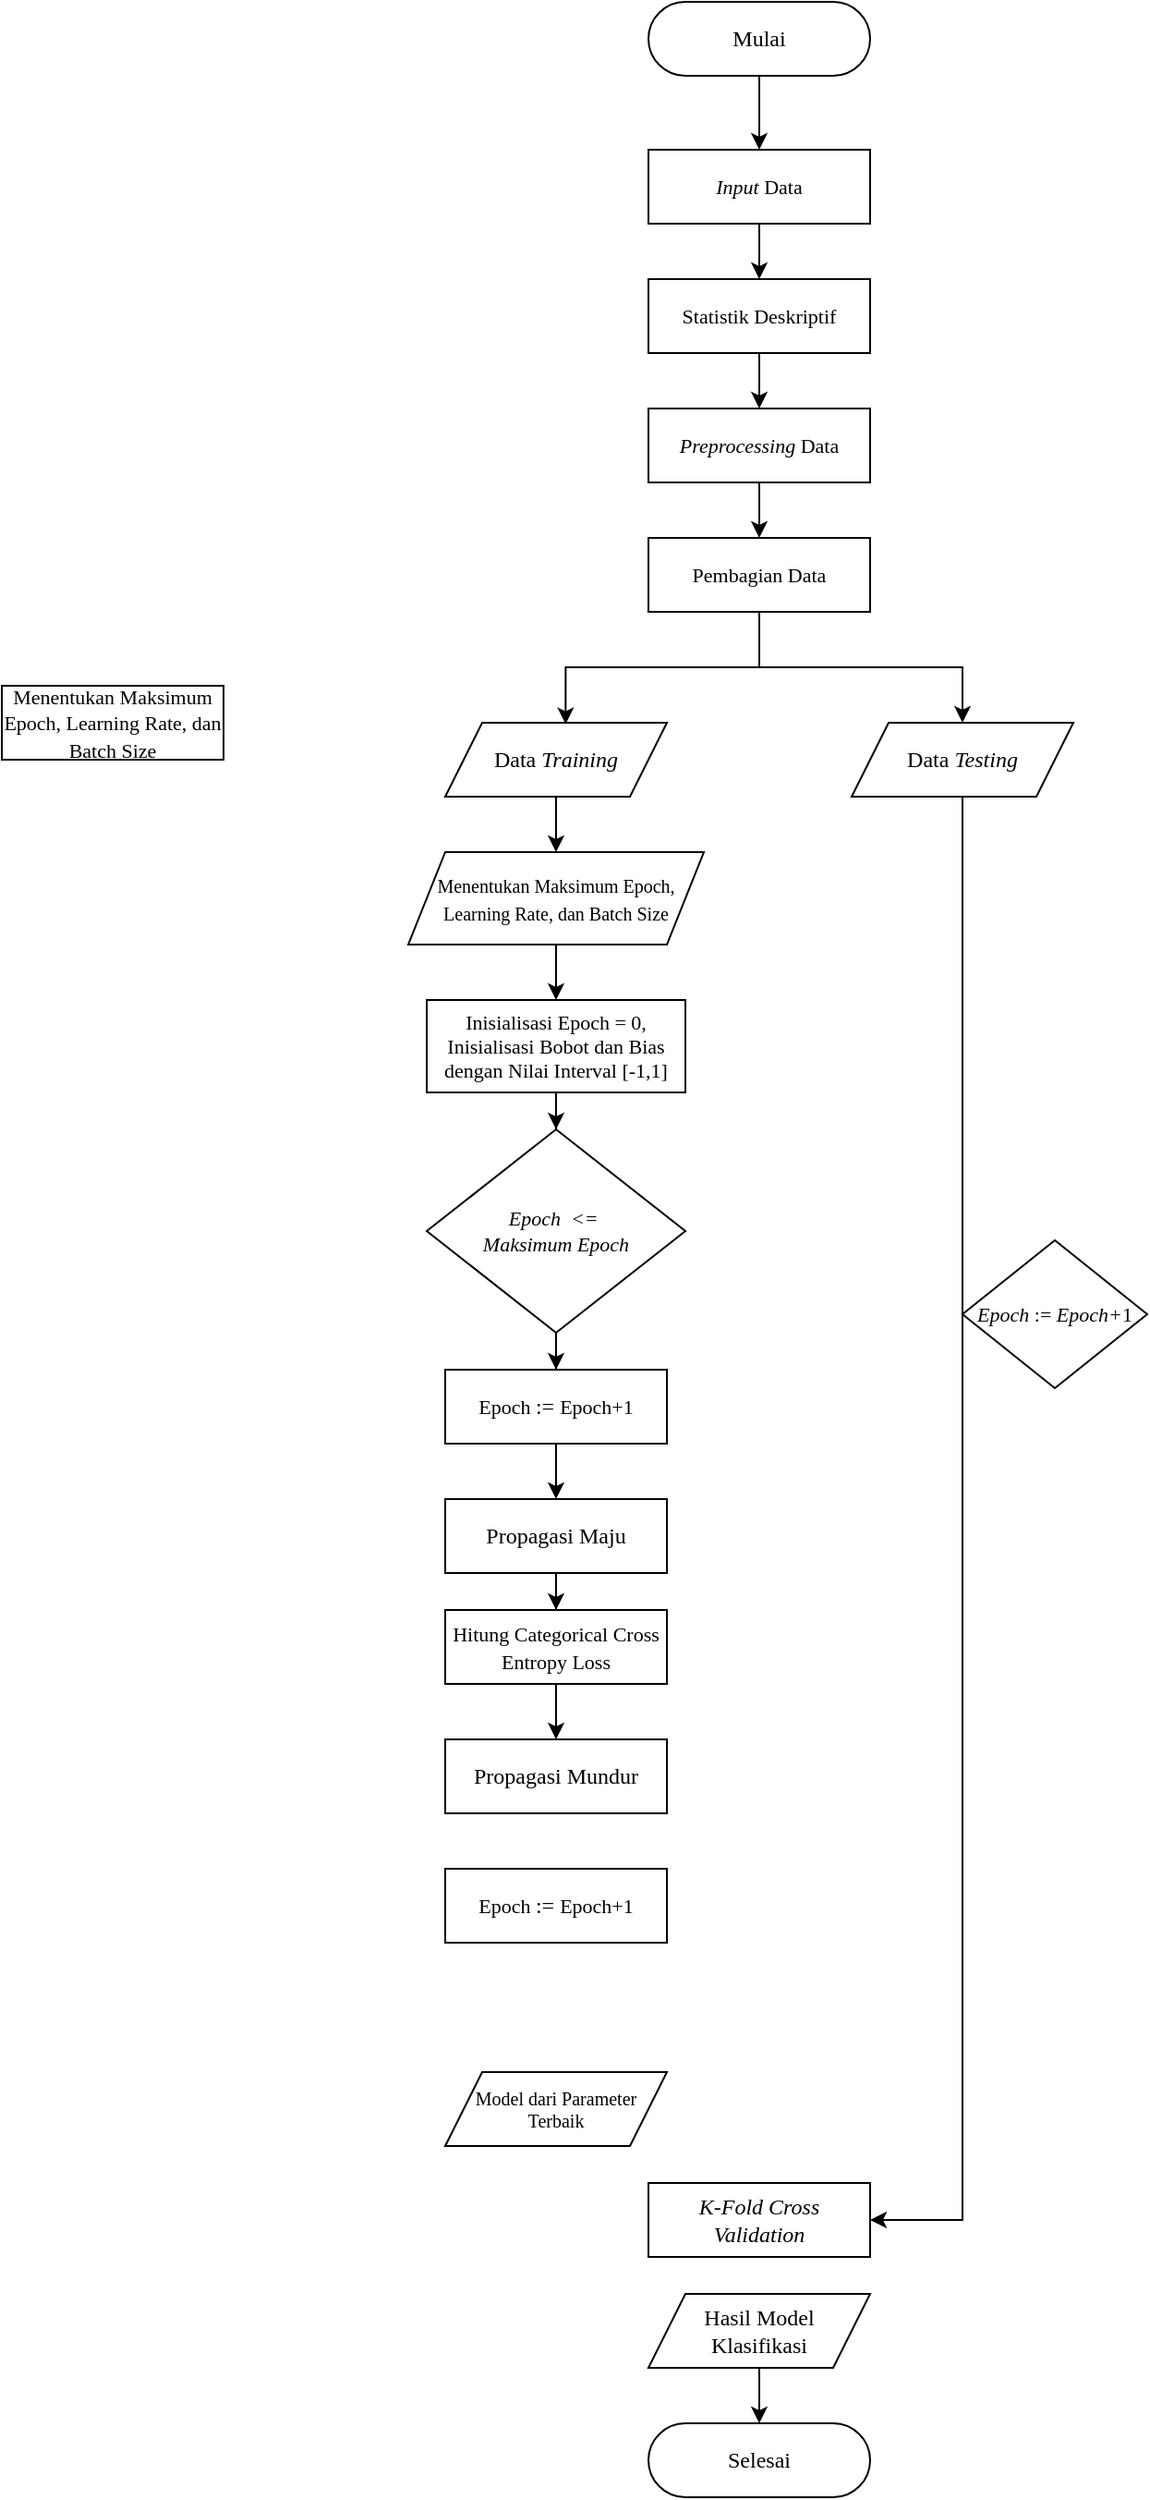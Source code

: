<mxfile version="21.3.4" type="github">
  <diagram name="Halaman-1" id="IDPkt6IPQC_1jw6kws_v">
    <mxGraphModel dx="1348" dy="613" grid="1" gridSize="10" guides="0" tooltips="1" connect="1" arrows="1" fold="1" page="1" pageScale="1" pageWidth="827" pageHeight="1169" math="0" shadow="0">
      <root>
        <mxCell id="0" />
        <mxCell id="1" parent="0" />
        <mxCell id="IdXI2zrkfBvDs6GvW4y7-14" value="" style="edgeStyle=orthogonalEdgeStyle;rounded=0;orthogonalLoop=1;jettySize=auto;html=1;" parent="1" source="IdXI2zrkfBvDs6GvW4y7-10" edge="1">
          <mxGeometry relative="1" as="geometry">
            <mxPoint x="400" y="120" as="targetPoint" />
          </mxGeometry>
        </mxCell>
        <mxCell id="IdXI2zrkfBvDs6GvW4y7-10" value="&lt;font face=&quot;Times New Roman&quot;&gt;Mulai&lt;/font&gt;" style="rounded=1;whiteSpace=wrap;html=1;arcSize=50;" parent="1" vertex="1">
          <mxGeometry x="340" y="40" width="120" height="40" as="geometry" />
        </mxCell>
        <mxCell id="7m37HU-JpjzB4hNOFp2D-5" style="edgeStyle=orthogonalEdgeStyle;rounded=0;orthogonalLoop=1;jettySize=auto;html=1;exitX=0.75;exitY=0;exitDx=0;exitDy=0;" parent="1" edge="1">
          <mxGeometry relative="1" as="geometry">
            <mxPoint x="430.31" y="110" as="targetPoint" />
            <mxPoint x="430.0" y="110" as="sourcePoint" />
          </mxGeometry>
        </mxCell>
        <mxCell id="IdXI2zrkfBvDs6GvW4y7-38" value="&lt;font face=&quot;Times New Roman&quot;&gt;&lt;i&gt;K-Fold Cross&lt;br&gt;Validation&lt;/i&gt;&lt;br&gt;&lt;/font&gt;" style="rounded=0;whiteSpace=wrap;html=1;" parent="1" vertex="1">
          <mxGeometry x="340" y="1220" width="120" height="40" as="geometry" />
        </mxCell>
        <mxCell id="7m37HU-JpjzB4hNOFp2D-27" value="" style="edgeStyle=orthogonalEdgeStyle;rounded=0;orthogonalLoop=1;jettySize=auto;html=1;" parent="1" source="IdXI2zrkfBvDs6GvW4y7-42" target="K-xvkSlF35jEx8rKdwMI-3" edge="1">
          <mxGeometry relative="1" as="geometry" />
        </mxCell>
        <mxCell id="IdXI2zrkfBvDs6GvW4y7-42" value="&lt;font face=&quot;Times New Roman&quot;&gt;Hasil Model&lt;br&gt;Klasifikasi&lt;/font&gt;" style="shape=parallelogram;perimeter=parallelogramPerimeter;whiteSpace=wrap;html=1;fixedSize=1;" parent="1" vertex="1">
          <mxGeometry x="340" y="1280" width="120" height="40" as="geometry" />
        </mxCell>
        <mxCell id="K-xvkSlF35jEx8rKdwMI-3" value="&lt;font face=&quot;Times New Roman&quot;&gt;Selesai&lt;br&gt;&lt;/font&gt;" style="rounded=1;whiteSpace=wrap;html=1;arcSize=50;" parent="1" vertex="1">
          <mxGeometry x="340" y="1350" width="120" height="40" as="geometry" />
        </mxCell>
        <mxCell id="Z6IPMhNPh_R6V51IVwI1-3" value="" style="edgeStyle=orthogonalEdgeStyle;rounded=0;orthogonalLoop=1;jettySize=auto;html=1;" edge="1" parent="1" source="7m37HU-JpjzB4hNOFp2D-1" target="Z6IPMhNPh_R6V51IVwI1-1">
          <mxGeometry relative="1" as="geometry" />
        </mxCell>
        <mxCell id="7m37HU-JpjzB4hNOFp2D-1" value="&lt;font face=&quot;Times New Roman&quot;&gt;Data &lt;i&gt;Training&lt;/i&gt;&lt;/font&gt;" style="shape=parallelogram;perimeter=parallelogramPerimeter;whiteSpace=wrap;html=1;fixedSize=1;" parent="1" vertex="1">
          <mxGeometry x="230" y="430" width="120" height="40" as="geometry" />
        </mxCell>
        <mxCell id="7m37HU-JpjzB4hNOFp2D-12" value="" style="edgeStyle=orthogonalEdgeStyle;rounded=0;orthogonalLoop=1;jettySize=auto;html=1;" parent="1" source="7m37HU-JpjzB4hNOFp2D-2" target="7m37HU-JpjzB4hNOFp2D-3" edge="1">
          <mxGeometry relative="1" as="geometry" />
        </mxCell>
        <mxCell id="7m37HU-JpjzB4hNOFp2D-2" value="&lt;font style=&quot;font-size: 11px;&quot; face=&quot;Times New Roman&quot;&gt;&lt;i&gt;Input&lt;/i&gt; Data&lt;/font&gt;" style="rounded=0;whiteSpace=wrap;html=1;" parent="1" vertex="1">
          <mxGeometry x="340" y="120" width="120" height="40" as="geometry" />
        </mxCell>
        <mxCell id="7m37HU-JpjzB4hNOFp2D-29" value="" style="edgeStyle=orthogonalEdgeStyle;rounded=0;orthogonalLoop=1;jettySize=auto;html=1;" parent="1" source="7m37HU-JpjzB4hNOFp2D-3" target="7m37HU-JpjzB4hNOFp2D-28" edge="1">
          <mxGeometry relative="1" as="geometry" />
        </mxCell>
        <mxCell id="7m37HU-JpjzB4hNOFp2D-3" value="&lt;font face=&quot;Times New Roman&quot;&gt;&lt;span style=&quot;font-size: 11px;&quot;&gt;Statistik Deskriptif&lt;/span&gt;&lt;/font&gt;" style="rounded=0;whiteSpace=wrap;html=1;" parent="1" vertex="1">
          <mxGeometry x="340" y="190" width="120" height="40" as="geometry" />
        </mxCell>
        <mxCell id="7m37HU-JpjzB4hNOFp2D-31" style="edgeStyle=orthogonalEdgeStyle;rounded=0;orthogonalLoop=1;jettySize=auto;html=1;entryX=0.5;entryY=0;entryDx=0;entryDy=0;" parent="1" source="7m37HU-JpjzB4hNOFp2D-4" target="7m37HU-JpjzB4hNOFp2D-14" edge="1">
          <mxGeometry relative="1" as="geometry">
            <Array as="points">
              <mxPoint x="400" y="400" />
              <mxPoint x="510" y="400" />
            </Array>
          </mxGeometry>
        </mxCell>
        <mxCell id="7m37HU-JpjzB4hNOFp2D-32" style="edgeStyle=orthogonalEdgeStyle;rounded=0;orthogonalLoop=1;jettySize=auto;html=1;entryX=0.543;entryY=0.019;entryDx=0;entryDy=0;entryPerimeter=0;" parent="1" source="7m37HU-JpjzB4hNOFp2D-4" target="7m37HU-JpjzB4hNOFp2D-1" edge="1">
          <mxGeometry relative="1" as="geometry">
            <Array as="points">
              <mxPoint x="400" y="400" />
              <mxPoint x="295" y="400" />
            </Array>
          </mxGeometry>
        </mxCell>
        <mxCell id="7m37HU-JpjzB4hNOFp2D-4" value="&lt;font style=&quot;font-size: 11px;&quot; face=&quot;Times New Roman&quot;&gt;Pembagian Data&lt;/font&gt;" style="rounded=0;whiteSpace=wrap;html=1;" parent="1" vertex="1">
          <mxGeometry x="340" y="330" width="120" height="40" as="geometry" />
        </mxCell>
        <mxCell id="7m37HU-JpjzB4hNOFp2D-22" style="edgeStyle=orthogonalEdgeStyle;rounded=0;orthogonalLoop=1;jettySize=auto;html=1;entryX=1;entryY=0.5;entryDx=0;entryDy=0;" parent="1" source="7m37HU-JpjzB4hNOFp2D-14" target="IdXI2zrkfBvDs6GvW4y7-38" edge="1">
          <mxGeometry relative="1" as="geometry">
            <mxPoint x="470" y="600" as="targetPoint" />
          </mxGeometry>
        </mxCell>
        <mxCell id="7m37HU-JpjzB4hNOFp2D-14" value="&lt;font face=&quot;Times New Roman&quot;&gt;Data &lt;i&gt;Testing&lt;/i&gt;&lt;/font&gt;" style="shape=parallelogram;perimeter=parallelogramPerimeter;whiteSpace=wrap;html=1;fixedSize=1;" parent="1" vertex="1">
          <mxGeometry x="450" y="430" width="120" height="40" as="geometry" />
        </mxCell>
        <mxCell id="7m37HU-JpjzB4hNOFp2D-17" value="&lt;font style=&quot;font-size: 11px;&quot; face=&quot;Times New Roman&quot;&gt;Menentukan Maksimum Epoch, Learning Rate, dan Batch Size&lt;br&gt;&lt;/font&gt;" style="rounded=0;whiteSpace=wrap;html=1;" parent="1" vertex="1">
          <mxGeometry x="-10" y="410" width="120" height="40" as="geometry" />
        </mxCell>
        <mxCell id="7m37HU-JpjzB4hNOFp2D-20" value="&lt;font face=&quot;Times New Roman&quot; style=&quot;font-size: 10px;&quot;&gt;Model dari Parameter Terbaik&lt;/font&gt;" style="shape=parallelogram;perimeter=parallelogramPerimeter;whiteSpace=wrap;html=1;fixedSize=1;fontSize=10;" parent="1" vertex="1">
          <mxGeometry x="230" y="1160" width="120" height="40" as="geometry" />
        </mxCell>
        <mxCell id="7m37HU-JpjzB4hNOFp2D-30" value="" style="edgeStyle=orthogonalEdgeStyle;rounded=0;orthogonalLoop=1;jettySize=auto;html=1;" parent="1" source="7m37HU-JpjzB4hNOFp2D-28" target="7m37HU-JpjzB4hNOFp2D-4" edge="1">
          <mxGeometry relative="1" as="geometry" />
        </mxCell>
        <mxCell id="7m37HU-JpjzB4hNOFp2D-28" value="&lt;font style=&quot;font-size: 11px;&quot; face=&quot;Times New Roman&quot;&gt;&lt;i&gt;Preprocessing&lt;/i&gt; Data&lt;/font&gt;" style="rounded=0;whiteSpace=wrap;html=1;" parent="1" vertex="1">
          <mxGeometry x="340" y="260" width="120" height="40" as="geometry" />
        </mxCell>
        <mxCell id="Z6IPMhNPh_R6V51IVwI1-32" value="" style="edgeStyle=orthogonalEdgeStyle;rounded=0;orthogonalLoop=1;jettySize=auto;html=1;" edge="1" parent="1" source="Z6IPMhNPh_R6V51IVwI1-1" target="Z6IPMhNPh_R6V51IVwI1-16">
          <mxGeometry relative="1" as="geometry" />
        </mxCell>
        <mxCell id="Z6IPMhNPh_R6V51IVwI1-1" value="&lt;font face=&quot;Times New Roman&quot; style=&quot;font-size: 10px;&quot;&gt;Menentukan Maksimum &lt;span&gt;Epoch&lt;/span&gt;, &lt;br&gt;&lt;span&gt;Learning Rate&lt;/span&gt;, dan &lt;span&gt;Batch Size&lt;/span&gt;&lt;/font&gt;" style="shape=parallelogram;perimeter=parallelogramPerimeter;whiteSpace=wrap;html=1;fixedSize=1;fontStyle=0" vertex="1" parent="1">
          <mxGeometry x="210" y="500" width="160" height="50" as="geometry" />
        </mxCell>
        <mxCell id="Z6IPMhNPh_R6V51IVwI1-43" value="" style="edgeStyle=orthogonalEdgeStyle;rounded=0;orthogonalLoop=1;jettySize=auto;html=1;" edge="1" parent="1" source="Z6IPMhNPh_R6V51IVwI1-7" target="Z6IPMhNPh_R6V51IVwI1-20">
          <mxGeometry relative="1" as="geometry" />
        </mxCell>
        <mxCell id="Z6IPMhNPh_R6V51IVwI1-7" value="&lt;font style=&quot;font-size: 11px;&quot;&gt;&lt;span style=&quot;font-size: 11px;&quot;&gt;&lt;span&gt;Epoch&amp;nbsp;&lt;/span&gt; &amp;lt;=&lt;/span&gt;&amp;nbsp;&lt;br style=&quot;font-size: 11px;&quot;&gt;&lt;span style=&quot;font-size: 11px;&quot;&gt;Maksimum &lt;span&gt;Epoch&lt;/span&gt;&lt;/span&gt;&lt;/font&gt;" style="rhombus;whiteSpace=wrap;html=1;fontSize=11;fontStyle=2;fontFamily=Times New Roman;" vertex="1" parent="1">
          <mxGeometry x="220" y="650" width="140" height="110" as="geometry" />
        </mxCell>
        <mxCell id="Z6IPMhNPh_R6V51IVwI1-13" value="&lt;font style=&quot;font-size: 11px;&quot; face=&quot;Times New Roman&quot;&gt;&lt;i&gt;Epoch&amp;nbsp;&lt;/i&gt;:=&amp;nbsp;&lt;i&gt;Epoch+&lt;/i&gt;1&lt;/font&gt;" style="rhombus;whiteSpace=wrap;html=1;" vertex="1" parent="1">
          <mxGeometry x="510" y="710" width="100" height="80" as="geometry" />
        </mxCell>
        <mxCell id="Z6IPMhNPh_R6V51IVwI1-33" value="" style="edgeStyle=orthogonalEdgeStyle;rounded=0;orthogonalLoop=1;jettySize=auto;html=1;" edge="1" parent="1" source="Z6IPMhNPh_R6V51IVwI1-16" target="Z6IPMhNPh_R6V51IVwI1-7">
          <mxGeometry relative="1" as="geometry" />
        </mxCell>
        <mxCell id="Z6IPMhNPh_R6V51IVwI1-16" value="Inisialisasi&amp;nbsp;&lt;span style=&quot;font-size: 11px;&quot;&gt;Epoch = 0,&lt;br style=&quot;font-size: 11px;&quot;&gt;Inisialisasi Bobot dan Bias dengan Nilai Interval [-1,1]&lt;br style=&quot;font-size: 11px;&quot;&gt;&lt;/span&gt;" style="rounded=0;whiteSpace=wrap;html=1;fontFamily=Times New Roman;fontSize=11;" vertex="1" parent="1">
          <mxGeometry x="220" y="580" width="140" height="50" as="geometry" />
        </mxCell>
        <mxCell id="Z6IPMhNPh_R6V51IVwI1-38" value="" style="edgeStyle=orthogonalEdgeStyle;rounded=0;orthogonalLoop=1;jettySize=auto;html=1;" edge="1" parent="1" source="Z6IPMhNPh_R6V51IVwI1-19" target="Z6IPMhNPh_R6V51IVwI1-37">
          <mxGeometry relative="1" as="geometry" />
        </mxCell>
        <mxCell id="Z6IPMhNPh_R6V51IVwI1-19" value="Propagasi Maju" style="rounded=0;whiteSpace=wrap;html=1;fontFamily=Times New Roman;" vertex="1" parent="1">
          <mxGeometry x="230" y="850" width="120" height="40" as="geometry" />
        </mxCell>
        <mxCell id="Z6IPMhNPh_R6V51IVwI1-45" style="edgeStyle=orthogonalEdgeStyle;rounded=0;orthogonalLoop=1;jettySize=auto;html=1;entryX=0.5;entryY=0;entryDx=0;entryDy=0;" edge="1" parent="1" source="Z6IPMhNPh_R6V51IVwI1-20" target="Z6IPMhNPh_R6V51IVwI1-19">
          <mxGeometry relative="1" as="geometry" />
        </mxCell>
        <mxCell id="Z6IPMhNPh_R6V51IVwI1-20" value="&lt;span style=&quot;border-color: var(--border-color); font-size: 11px;&quot;&gt;Epoch&amp;nbsp;&lt;/span&gt;:=&amp;nbsp;&lt;span style=&quot;border-color: var(--border-color); font-size: 11px;&quot;&gt;Epoch+&lt;/span&gt;&lt;span style=&quot;font-size: 11px;&quot;&gt;1&lt;/span&gt;" style="rounded=0;whiteSpace=wrap;html=1;fontFamily=Times New Roman;fontStyle=0" vertex="1" parent="1">
          <mxGeometry x="230" y="780" width="120" height="40" as="geometry" />
        </mxCell>
        <mxCell id="Z6IPMhNPh_R6V51IVwI1-41" value="" style="edgeStyle=orthogonalEdgeStyle;rounded=0;orthogonalLoop=1;jettySize=auto;html=1;" edge="1" parent="1" source="Z6IPMhNPh_R6V51IVwI1-37" target="Z6IPMhNPh_R6V51IVwI1-40">
          <mxGeometry relative="1" as="geometry" />
        </mxCell>
        <mxCell id="Z6IPMhNPh_R6V51IVwI1-37" value="&lt;span style=&quot;font-size: 11px;&quot;&gt;Hitung Categorical Cross Entropy Loss&lt;/span&gt;" style="rounded=0;whiteSpace=wrap;html=1;fontFamily=Times New Roman;fontStyle=0" vertex="1" parent="1">
          <mxGeometry x="230" y="910" width="120" height="40" as="geometry" />
        </mxCell>
        <mxCell id="Z6IPMhNPh_R6V51IVwI1-40" value="Propagasi Mundur" style="rounded=0;whiteSpace=wrap;html=1;fontFamily=Times New Roman;" vertex="1" parent="1">
          <mxGeometry x="230" y="980" width="120" height="40" as="geometry" />
        </mxCell>
        <mxCell id="Z6IPMhNPh_R6V51IVwI1-42" value="&lt;span style=&quot;border-color: var(--border-color); font-size: 11px;&quot;&gt;Epoch&amp;nbsp;&lt;/span&gt;:=&amp;nbsp;&lt;span style=&quot;border-color: var(--border-color); font-size: 11px;&quot;&gt;Epoch+&lt;/span&gt;&lt;span style=&quot;font-size: 11px;&quot;&gt;1&lt;/span&gt;" style="rounded=0;whiteSpace=wrap;html=1;fontFamily=Times New Roman;fontStyle=0" vertex="1" parent="1">
          <mxGeometry x="230" y="1050" width="120" height="40" as="geometry" />
        </mxCell>
      </root>
    </mxGraphModel>
  </diagram>
</mxfile>
